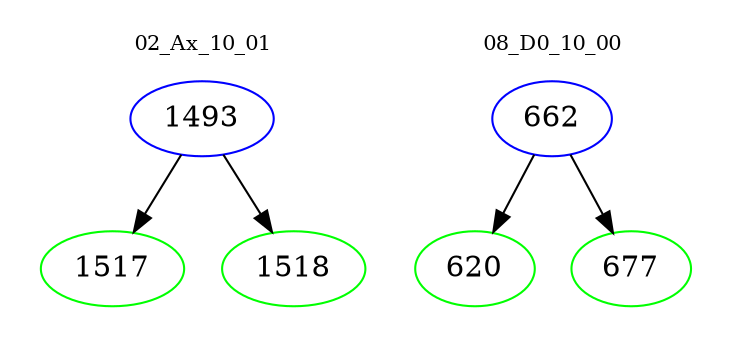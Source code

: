 digraph{
subgraph cluster_0 {
color = white
label = "02_Ax_10_01";
fontsize=10;
T0_1493 [label="1493", color="blue"]
T0_1493 -> T0_1517 [color="black"]
T0_1517 [label="1517", color="green"]
T0_1493 -> T0_1518 [color="black"]
T0_1518 [label="1518", color="green"]
}
subgraph cluster_1 {
color = white
label = "08_D0_10_00";
fontsize=10;
T1_662 [label="662", color="blue"]
T1_662 -> T1_620 [color="black"]
T1_620 [label="620", color="green"]
T1_662 -> T1_677 [color="black"]
T1_677 [label="677", color="green"]
}
}

